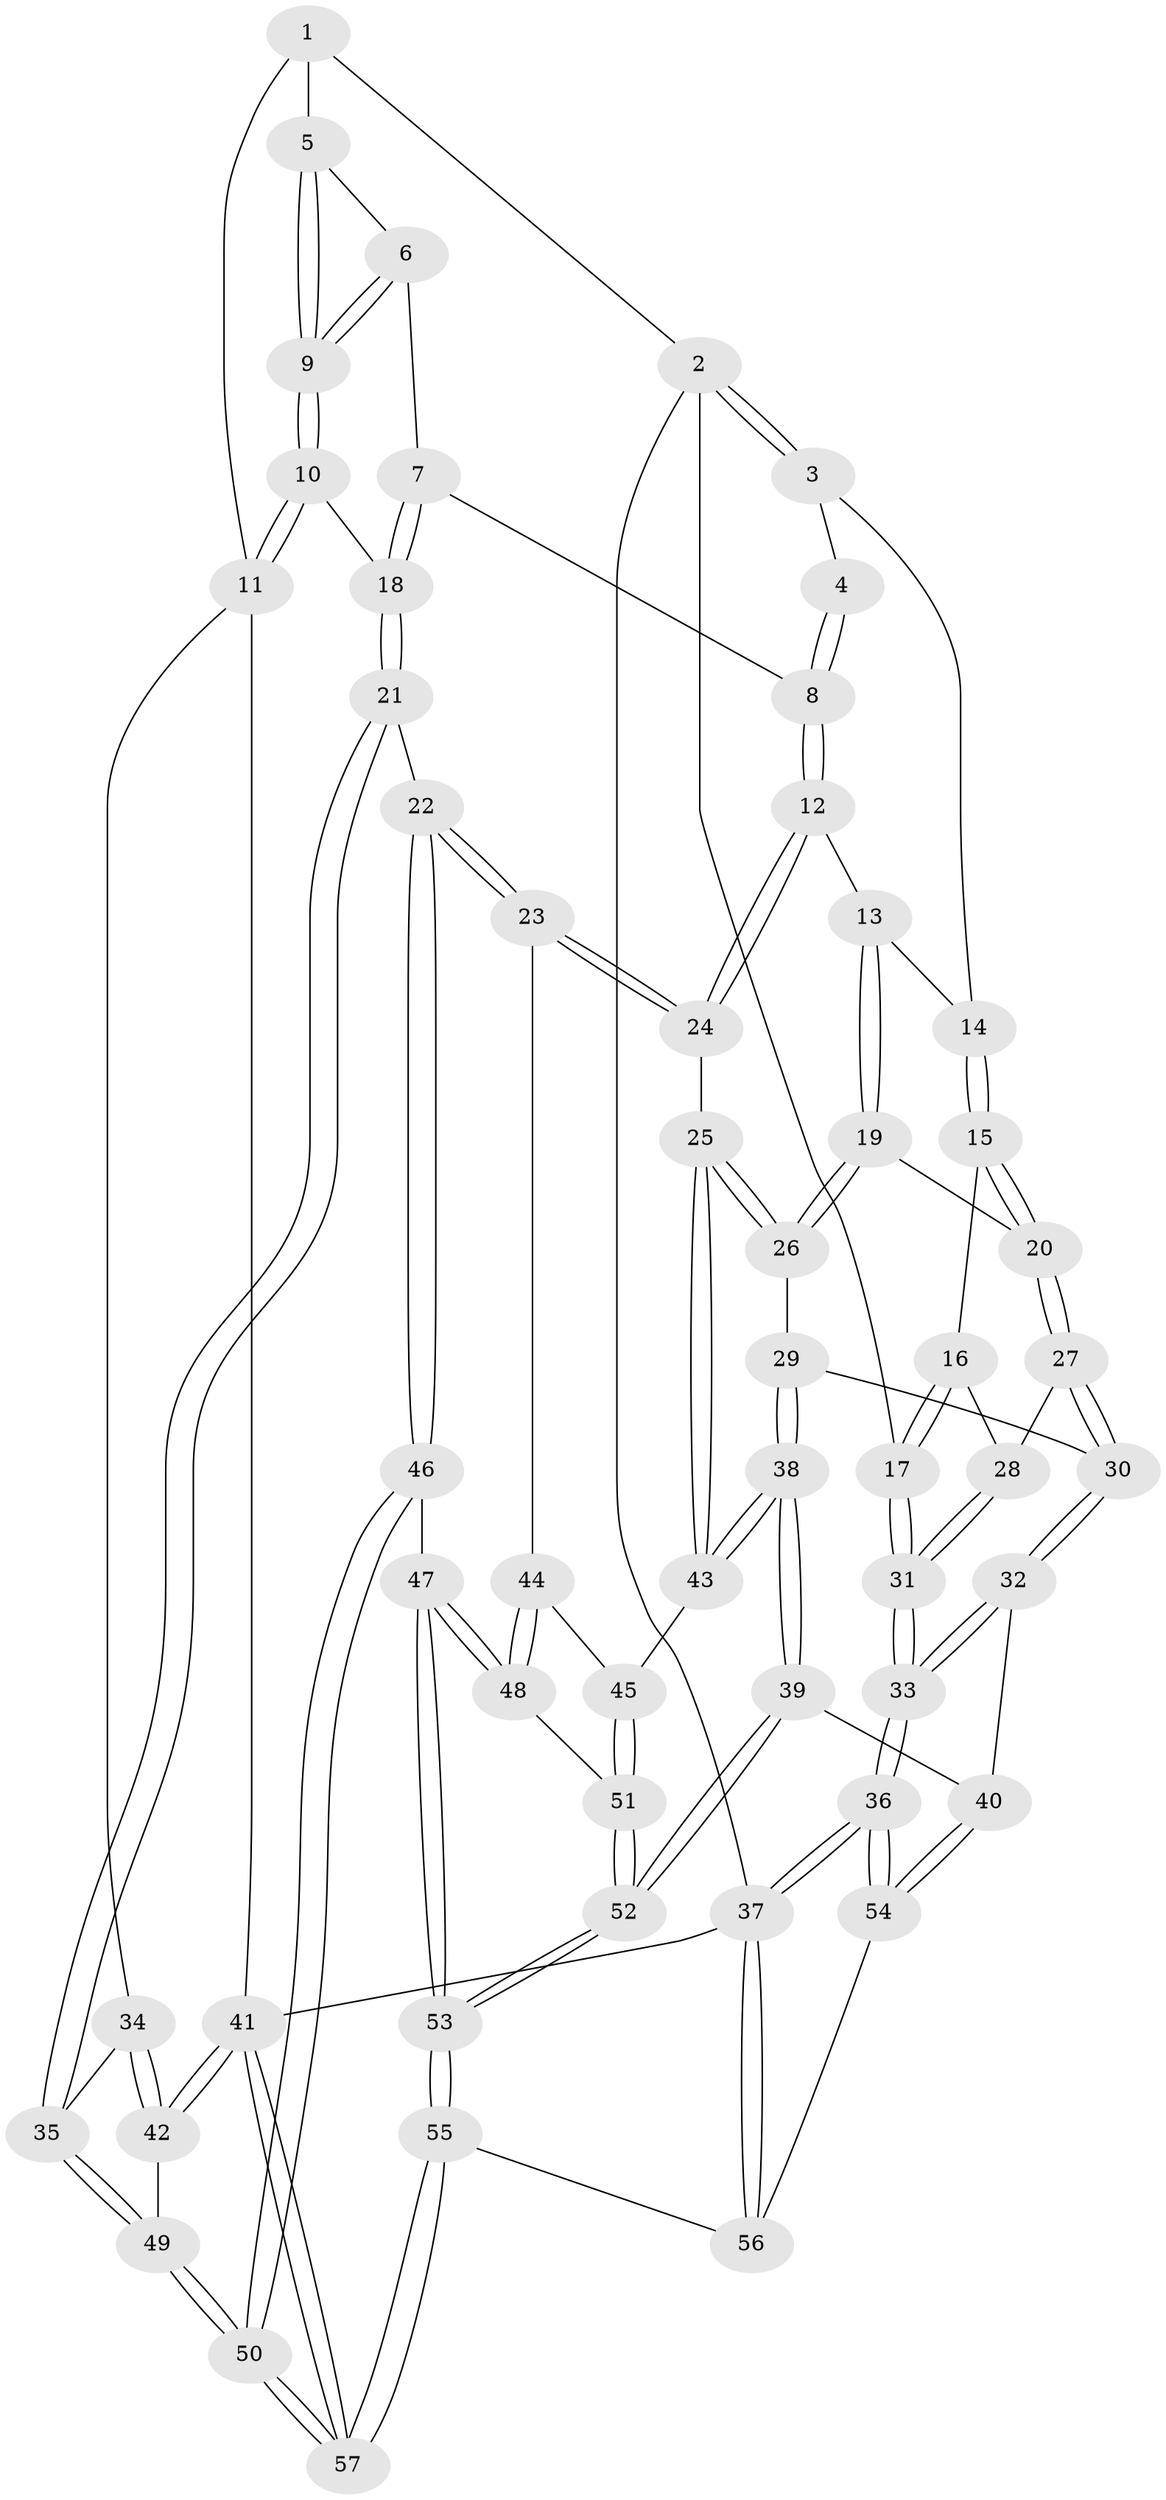 // Generated by graph-tools (version 1.1) at 2025/27/03/15/25 16:27:56]
// undirected, 57 vertices, 139 edges
graph export_dot {
graph [start="1"]
  node [color=gray90,style=filled];
  1 [pos="+0.7568596993945901+0"];
  2 [pos="+0+0"];
  3 [pos="+0.14437410773904605+0"];
  4 [pos="+0.5585605948736534+0"];
  5 [pos="+0.7876728874120407+0"];
  6 [pos="+0.7575294196432019+0.17971982317959123"];
  7 [pos="+0.73055499400329+0.20688604800680593"];
  8 [pos="+0.5227875277870074+0.18878672161579982"];
  9 [pos="+1+0.20979883331811036"];
  10 [pos="+1+0.28774440775200516"];
  11 [pos="+1+0.29293996960188423"];
  12 [pos="+0.5143942588515856+0.1980420719871142"];
  13 [pos="+0.40844676009199715+0.20818947797881457"];
  14 [pos="+0.20558724354159325+0.03563732529332368"];
  15 [pos="+0.1426755690565009+0.25786149149217497"];
  16 [pos="+0.07391750232355615+0.28230178771267583"];
  17 [pos="+0+0.2598620745134908"];
  18 [pos="+0.752145719840535+0.30336255844114424"];
  19 [pos="+0.28603177973311933+0.35080458971041184"];
  20 [pos="+0.260202073703671+0.3447926633927074"];
  21 [pos="+0.7178354062911603+0.5083415484680316"];
  22 [pos="+0.6938402620333542+0.5109506355141256"];
  23 [pos="+0.6300893451769997+0.49785582422007113"];
  24 [pos="+0.5612398486705549+0.450525793765136"];
  25 [pos="+0.3595475299401904+0.48185307419703133"];
  26 [pos="+0.3564325091975152+0.479753415435833"];
  27 [pos="+0.14221292462701055+0.4584785425756499"];
  28 [pos="+0.09616280704952562+0.4341773034978907"];
  29 [pos="+0.19251124725172483+0.542271257664656"];
  30 [pos="+0.1592631888836213+0.5250814717325306"];
  31 [pos="+0+0.5818494608720346"];
  32 [pos="+0+0.6375875078838557"];
  33 [pos="+0+0.5999569552224575"];
  34 [pos="+1+0.31164041316329816"];
  35 [pos="+0.7198265721432633+0.5090817539863322"];
  36 [pos="+0+1"];
  37 [pos="+0+1"];
  38 [pos="+0.21339607418569792+0.7250635645377098"];
  39 [pos="+0.20095952849452106+0.7538994226013599"];
  40 [pos="+0.1335509092626033+0.7554959881094556"];
  41 [pos="+1+1"];
  42 [pos="+1+0.7342733858591581"];
  43 [pos="+0.35879903386420026+0.5956532327224325"];
  44 [pos="+0.52609149522342+0.6277033476049169"];
  45 [pos="+0.42497006765678835+0.6618079727219038"];
  46 [pos="+0.604553532161345+0.822156837316042"];
  47 [pos="+0.588503960809166+0.8194780850869481"];
  48 [pos="+0.5477893147811772+0.7660197545465522"];
  49 [pos="+0.8046486038963084+0.6118221441848116"];
  50 [pos="+0.7423450950056327+0.9253003371704378"];
  51 [pos="+0.4241512918076665+0.711340434578263"];
  52 [pos="+0.31461758441625853+0.8654001189059404"];
  53 [pos="+0.33994525704789397+0.9248080329848889"];
  54 [pos="+0.07631475031884946+0.8648320988075586"];
  55 [pos="+0.3205779663420126+1"];
  56 [pos="+0.195396493380222+1"];
  57 [pos="+0.9392673343894863+1"];
  1 -- 2;
  1 -- 5;
  1 -- 11;
  2 -- 3;
  2 -- 3;
  2 -- 17;
  2 -- 37;
  3 -- 4;
  3 -- 14;
  4 -- 8;
  4 -- 8;
  5 -- 6;
  5 -- 9;
  5 -- 9;
  6 -- 7;
  6 -- 9;
  6 -- 9;
  7 -- 8;
  7 -- 18;
  7 -- 18;
  8 -- 12;
  8 -- 12;
  9 -- 10;
  9 -- 10;
  10 -- 11;
  10 -- 11;
  10 -- 18;
  11 -- 34;
  11 -- 41;
  12 -- 13;
  12 -- 24;
  12 -- 24;
  13 -- 14;
  13 -- 19;
  13 -- 19;
  14 -- 15;
  14 -- 15;
  15 -- 16;
  15 -- 20;
  15 -- 20;
  16 -- 17;
  16 -- 17;
  16 -- 28;
  17 -- 31;
  17 -- 31;
  18 -- 21;
  18 -- 21;
  19 -- 20;
  19 -- 26;
  19 -- 26;
  20 -- 27;
  20 -- 27;
  21 -- 22;
  21 -- 35;
  21 -- 35;
  22 -- 23;
  22 -- 23;
  22 -- 46;
  22 -- 46;
  23 -- 24;
  23 -- 24;
  23 -- 44;
  24 -- 25;
  25 -- 26;
  25 -- 26;
  25 -- 43;
  25 -- 43;
  26 -- 29;
  27 -- 28;
  27 -- 30;
  27 -- 30;
  28 -- 31;
  28 -- 31;
  29 -- 30;
  29 -- 38;
  29 -- 38;
  30 -- 32;
  30 -- 32;
  31 -- 33;
  31 -- 33;
  32 -- 33;
  32 -- 33;
  32 -- 40;
  33 -- 36;
  33 -- 36;
  34 -- 35;
  34 -- 42;
  34 -- 42;
  35 -- 49;
  35 -- 49;
  36 -- 37;
  36 -- 37;
  36 -- 54;
  36 -- 54;
  37 -- 56;
  37 -- 56;
  37 -- 41;
  38 -- 39;
  38 -- 39;
  38 -- 43;
  38 -- 43;
  39 -- 40;
  39 -- 52;
  39 -- 52;
  40 -- 54;
  40 -- 54;
  41 -- 42;
  41 -- 42;
  41 -- 57;
  41 -- 57;
  42 -- 49;
  43 -- 45;
  44 -- 45;
  44 -- 48;
  44 -- 48;
  45 -- 51;
  45 -- 51;
  46 -- 47;
  46 -- 50;
  46 -- 50;
  47 -- 48;
  47 -- 48;
  47 -- 53;
  47 -- 53;
  48 -- 51;
  49 -- 50;
  49 -- 50;
  50 -- 57;
  50 -- 57;
  51 -- 52;
  51 -- 52;
  52 -- 53;
  52 -- 53;
  53 -- 55;
  53 -- 55;
  54 -- 56;
  55 -- 56;
  55 -- 57;
  55 -- 57;
}
